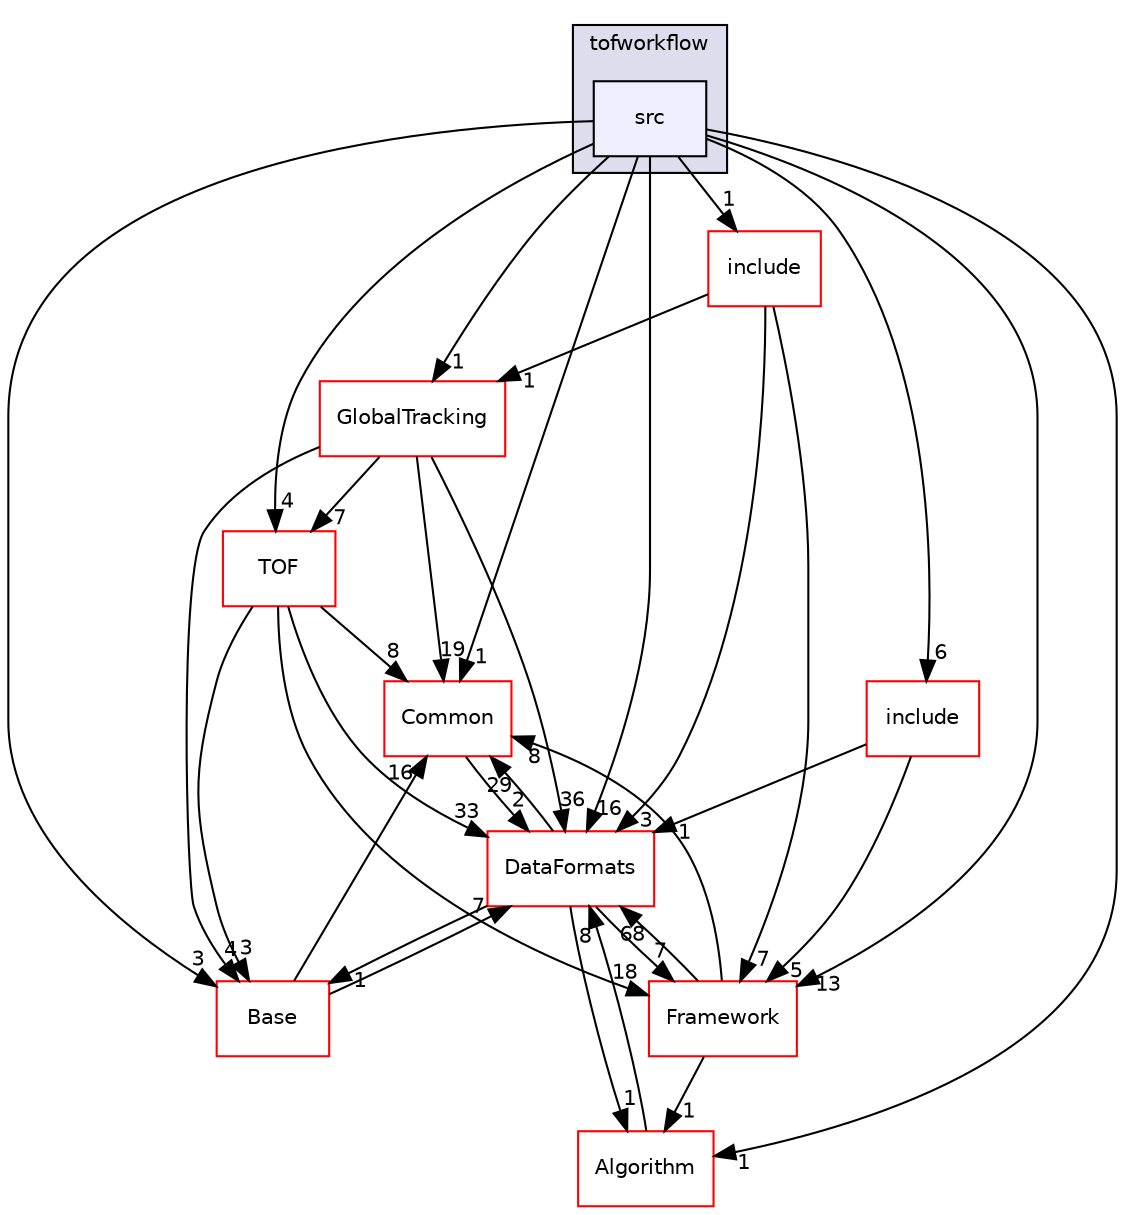 digraph "/home/travis/build/AliceO2Group/AliceO2/Detectors/GlobalTrackingWorkflow/tofworkflow/src" {
  bgcolor=transparent;
  compound=true
  node [ fontsize="10", fontname="Helvetica"];
  edge [ labelfontsize="10", labelfontname="Helvetica"];
  subgraph clusterdir_57f28544222c2e6ef6ccc73f132144c0 {
    graph [ bgcolor="#ddddee", pencolor="black", label="tofworkflow" fontname="Helvetica", fontsize="10", URL="dir_57f28544222c2e6ef6ccc73f132144c0.html"]
  dir_1f12aa5b71899e653444b1540988c8e0 [shape=box, label="src", style="filled", fillcolor="#eeeeff", pencolor="black", URL="dir_1f12aa5b71899e653444b1540988c8e0.html"];
  }
  dir_abf14b5a84807c7615b6f574ef2c4a02 [shape=box label="include" color="red" URL="dir_abf14b5a84807c7615b6f574ef2c4a02.html"];
  dir_4ab6b4cc6a7edbff49100e9123df213f [shape=box label="Common" color="red" URL="dir_4ab6b4cc6a7edbff49100e9123df213f.html"];
  dir_37c90836491b695b472bf98d1be8336b [shape=box label="Base" color="red" URL="dir_37c90836491b695b472bf98d1be8336b.html"];
  dir_8ba487e25de5ee77e05e9dce7582cb98 [shape=box label="Algorithm" color="red" URL="dir_8ba487e25de5ee77e05e9dce7582cb98.html"];
  dir_577c839d346a264df4e9e588ca2a45dd [shape=box label="TOF" color="red" URL="dir_577c839d346a264df4e9e588ca2a45dd.html"];
  dir_18e0e8b4b629c3c13e7ad1457bcd5f89 [shape=box label="GlobalTracking" color="red" URL="dir_18e0e8b4b629c3c13e7ad1457bcd5f89.html"];
  dir_bcbb2cf9a3d3d83e5515c82071a07177 [shape=box label="Framework" color="red" URL="dir_bcbb2cf9a3d3d83e5515c82071a07177.html"];
  dir_2171f7ec022c5423887b07c69b2f5b48 [shape=box label="DataFormats" color="red" URL="dir_2171f7ec022c5423887b07c69b2f5b48.html"];
  dir_8feb20fbc7831f8f200feef6e6d9e0a3 [shape=box label="include" color="red" URL="dir_8feb20fbc7831f8f200feef6e6d9e0a3.html"];
  dir_abf14b5a84807c7615b6f574ef2c4a02->dir_18e0e8b4b629c3c13e7ad1457bcd5f89 [headlabel="1", labeldistance=1.5 headhref="dir_000405_000400.html"];
  dir_abf14b5a84807c7615b6f574ef2c4a02->dir_bcbb2cf9a3d3d83e5515c82071a07177 [headlabel="7", labeldistance=1.5 headhref="dir_000405_000036.html"];
  dir_abf14b5a84807c7615b6f574ef2c4a02->dir_2171f7ec022c5423887b07c69b2f5b48 [headlabel="3", labeldistance=1.5 headhref="dir_000405_000060.html"];
  dir_4ab6b4cc6a7edbff49100e9123df213f->dir_2171f7ec022c5423887b07c69b2f5b48 [headlabel="2", labeldistance=1.5 headhref="dir_000018_000060.html"];
  dir_1f12aa5b71899e653444b1540988c8e0->dir_abf14b5a84807c7615b6f574ef2c4a02 [headlabel="1", labeldistance=1.5 headhref="dir_000411_000405.html"];
  dir_1f12aa5b71899e653444b1540988c8e0->dir_4ab6b4cc6a7edbff49100e9123df213f [headlabel="1", labeldistance=1.5 headhref="dir_000411_000018.html"];
  dir_1f12aa5b71899e653444b1540988c8e0->dir_37c90836491b695b472bf98d1be8336b [headlabel="3", labeldistance=1.5 headhref="dir_000411_000254.html"];
  dir_1f12aa5b71899e653444b1540988c8e0->dir_8ba487e25de5ee77e05e9dce7582cb98 [headlabel="1", labeldistance=1.5 headhref="dir_000411_000000.html"];
  dir_1f12aa5b71899e653444b1540988c8e0->dir_577c839d346a264df4e9e588ca2a45dd [headlabel="4", labeldistance=1.5 headhref="dir_000411_000125.html"];
  dir_1f12aa5b71899e653444b1540988c8e0->dir_18e0e8b4b629c3c13e7ad1457bcd5f89 [headlabel="1", labeldistance=1.5 headhref="dir_000411_000400.html"];
  dir_1f12aa5b71899e653444b1540988c8e0->dir_bcbb2cf9a3d3d83e5515c82071a07177 [headlabel="13", labeldistance=1.5 headhref="dir_000411_000036.html"];
  dir_1f12aa5b71899e653444b1540988c8e0->dir_2171f7ec022c5423887b07c69b2f5b48 [headlabel="16", labeldistance=1.5 headhref="dir_000411_000060.html"];
  dir_1f12aa5b71899e653444b1540988c8e0->dir_8feb20fbc7831f8f200feef6e6d9e0a3 [headlabel="6", labeldistance=1.5 headhref="dir_000411_000409.html"];
  dir_37c90836491b695b472bf98d1be8336b->dir_4ab6b4cc6a7edbff49100e9123df213f [headlabel="16", labeldistance=1.5 headhref="dir_000254_000018.html"];
  dir_37c90836491b695b472bf98d1be8336b->dir_2171f7ec022c5423887b07c69b2f5b48 [headlabel="7", labeldistance=1.5 headhref="dir_000254_000060.html"];
  dir_8ba487e25de5ee77e05e9dce7582cb98->dir_2171f7ec022c5423887b07c69b2f5b48 [headlabel="8", labeldistance=1.5 headhref="dir_000000_000060.html"];
  dir_577c839d346a264df4e9e588ca2a45dd->dir_4ab6b4cc6a7edbff49100e9123df213f [headlabel="8", labeldistance=1.5 headhref="dir_000125_000018.html"];
  dir_577c839d346a264df4e9e588ca2a45dd->dir_37c90836491b695b472bf98d1be8336b [headlabel="3", labeldistance=1.5 headhref="dir_000125_000254.html"];
  dir_577c839d346a264df4e9e588ca2a45dd->dir_bcbb2cf9a3d3d83e5515c82071a07177 [headlabel="18", labeldistance=1.5 headhref="dir_000125_000036.html"];
  dir_577c839d346a264df4e9e588ca2a45dd->dir_2171f7ec022c5423887b07c69b2f5b48 [headlabel="33", labeldistance=1.5 headhref="dir_000125_000060.html"];
  dir_18e0e8b4b629c3c13e7ad1457bcd5f89->dir_4ab6b4cc6a7edbff49100e9123df213f [headlabel="19", labeldistance=1.5 headhref="dir_000400_000018.html"];
  dir_18e0e8b4b629c3c13e7ad1457bcd5f89->dir_37c90836491b695b472bf98d1be8336b [headlabel="4", labeldistance=1.5 headhref="dir_000400_000254.html"];
  dir_18e0e8b4b629c3c13e7ad1457bcd5f89->dir_577c839d346a264df4e9e588ca2a45dd [headlabel="7", labeldistance=1.5 headhref="dir_000400_000125.html"];
  dir_18e0e8b4b629c3c13e7ad1457bcd5f89->dir_2171f7ec022c5423887b07c69b2f5b48 [headlabel="36", labeldistance=1.5 headhref="dir_000400_000060.html"];
  dir_bcbb2cf9a3d3d83e5515c82071a07177->dir_4ab6b4cc6a7edbff49100e9123df213f [headlabel="8", labeldistance=1.5 headhref="dir_000036_000018.html"];
  dir_bcbb2cf9a3d3d83e5515c82071a07177->dir_8ba487e25de5ee77e05e9dce7582cb98 [headlabel="1", labeldistance=1.5 headhref="dir_000036_000000.html"];
  dir_bcbb2cf9a3d3d83e5515c82071a07177->dir_2171f7ec022c5423887b07c69b2f5b48 [headlabel="68", labeldistance=1.5 headhref="dir_000036_000060.html"];
  dir_2171f7ec022c5423887b07c69b2f5b48->dir_4ab6b4cc6a7edbff49100e9123df213f [headlabel="29", labeldistance=1.5 headhref="dir_000060_000018.html"];
  dir_2171f7ec022c5423887b07c69b2f5b48->dir_37c90836491b695b472bf98d1be8336b [headlabel="1", labeldistance=1.5 headhref="dir_000060_000254.html"];
  dir_2171f7ec022c5423887b07c69b2f5b48->dir_8ba487e25de5ee77e05e9dce7582cb98 [headlabel="1", labeldistance=1.5 headhref="dir_000060_000000.html"];
  dir_2171f7ec022c5423887b07c69b2f5b48->dir_bcbb2cf9a3d3d83e5515c82071a07177 [headlabel="7", labeldistance=1.5 headhref="dir_000060_000036.html"];
  dir_8feb20fbc7831f8f200feef6e6d9e0a3->dir_bcbb2cf9a3d3d83e5515c82071a07177 [headlabel="5", labeldistance=1.5 headhref="dir_000409_000036.html"];
  dir_8feb20fbc7831f8f200feef6e6d9e0a3->dir_2171f7ec022c5423887b07c69b2f5b48 [headlabel="1", labeldistance=1.5 headhref="dir_000409_000060.html"];
}
